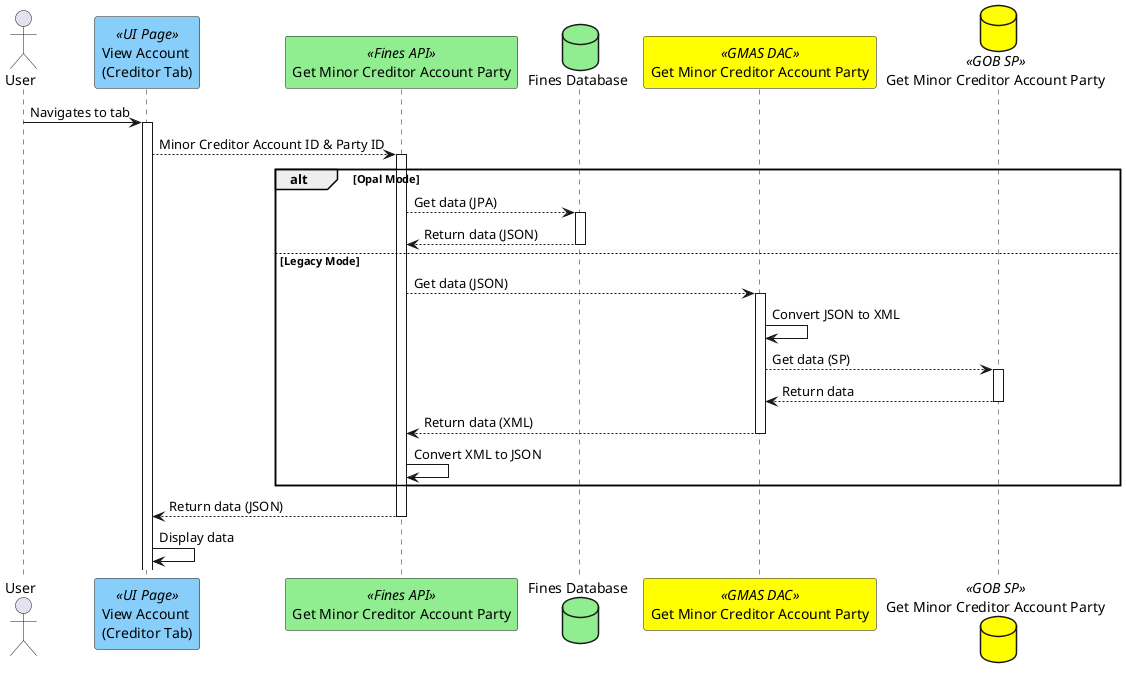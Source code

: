 @startuml
actor User
participant "View Account \n(Creditor Tab)" as viewScreen <<UI Page>> #lightskyblue
participant "Get Minor Creditor Account Party" as getapi <<Fines API>> #lightgreen
database "Fines Database" as db #lightgreen
participant "Get Minor Creditor Account Party" as gmasdac <<GMAS DAC>> #yellow
database "Get Minor Creditor Account Party" as dblegacy <<GOB SP>> #yellow

User -> viewScreen ++ : Navigates to tab
viewScreen --> getapi ++ : Minor Creditor Account ID & Party ID
alt Opal Mode
getapi --> db ++ : Get data (JPA)
db --> getapi -- : Return data (JSON)
else Legacy Mode
getapi --> gmasdac ++ : Get data (JSON)
gmasdac -> gmasdac: Convert JSON to XML
gmasdac --> dblegacy ++ : Get data (SP)
dblegacy --> gmasdac -- : Return data
gmasdac --> getapi -- : Return data (XML)
getapi -> getapi : Convert XML to JSON
end
getapi --> viewScreen --: Return data (JSON)
viewScreen -> viewScreen : Display data
getapi --
@enduml